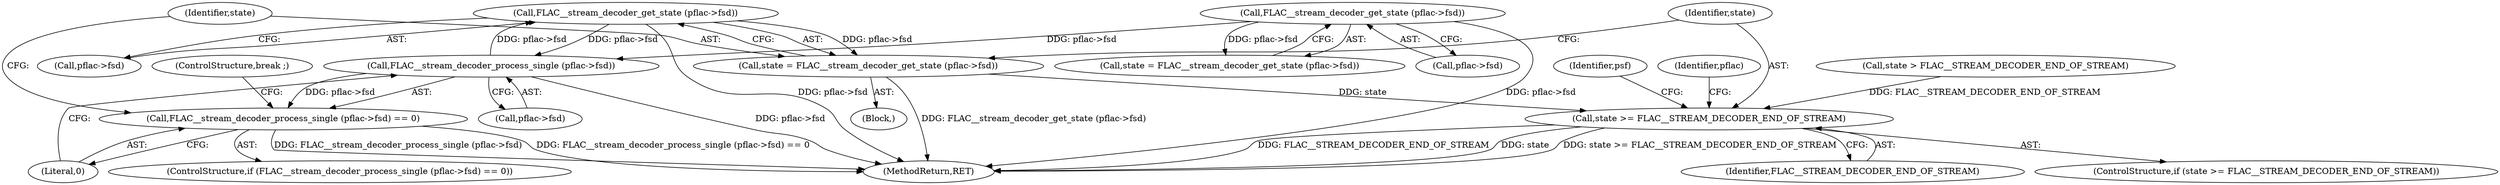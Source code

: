 digraph "0_libsndfile_60b234301adf258786d8b90be5c1d437fc8799e0_0@pointer" {
"1000194" [label="(Call,FLAC__stream_decoder_get_state (pflac->fsd))"];
"1000186" [label="(Call,FLAC__stream_decoder_process_single (pflac->fsd))"];
"1000194" [label="(Call,FLAC__stream_decoder_get_state (pflac->fsd))"];
"1000135" [label="(Call,FLAC__stream_decoder_get_state (pflac->fsd))"];
"1000185" [label="(Call,FLAC__stream_decoder_process_single (pflac->fsd) == 0)"];
"1000192" [label="(Call,state = FLAC__stream_decoder_get_state (pflac->fsd))"];
"1000199" [label="(Call,state >= FLAC__STREAM_DECODER_END_OF_STREAM)"];
"1000187" [label="(Call,pflac->fsd)"];
"1000192" [label="(Call,state = FLAC__stream_decoder_get_state (pflac->fsd))"];
"1000185" [label="(Call,FLAC__stream_decoder_process_single (pflac->fsd) == 0)"];
"1000140" [label="(Call,state > FLAC__STREAM_DECODER_END_OF_STREAM)"];
"1000193" [label="(Identifier,state)"];
"1000183" [label="(Block,)"];
"1000186" [label="(Call,FLAC__stream_decoder_process_single (pflac->fsd))"];
"1000224" [label="(MethodReturn,RET)"];
"1000199" [label="(Call,state >= FLAC__STREAM_DECODER_END_OF_STREAM)"];
"1000204" [label="(Identifier,psf)"];
"1000136" [label="(Call,pflac->fsd)"];
"1000190" [label="(Literal,0)"];
"1000194" [label="(Call,FLAC__stream_decoder_get_state (pflac->fsd))"];
"1000184" [label="(ControlStructure,if (FLAC__stream_decoder_process_single (pflac->fsd) == 0))"];
"1000198" [label="(ControlStructure,if (state >= FLAC__STREAM_DECODER_END_OF_STREAM))"];
"1000195" [label="(Call,pflac->fsd)"];
"1000135" [label="(Call,FLAC__stream_decoder_get_state (pflac->fsd))"];
"1000178" [label="(Identifier,pflac)"];
"1000191" [label="(ControlStructure,break ;)"];
"1000133" [label="(Call,state = FLAC__stream_decoder_get_state (pflac->fsd))"];
"1000201" [label="(Identifier,FLAC__STREAM_DECODER_END_OF_STREAM)"];
"1000200" [label="(Identifier,state)"];
"1000194" -> "1000192"  [label="AST: "];
"1000194" -> "1000195"  [label="CFG: "];
"1000195" -> "1000194"  [label="AST: "];
"1000192" -> "1000194"  [label="CFG: "];
"1000194" -> "1000224"  [label="DDG: pflac->fsd"];
"1000194" -> "1000186"  [label="DDG: pflac->fsd"];
"1000194" -> "1000192"  [label="DDG: pflac->fsd"];
"1000186" -> "1000194"  [label="DDG: pflac->fsd"];
"1000186" -> "1000185"  [label="AST: "];
"1000186" -> "1000187"  [label="CFG: "];
"1000187" -> "1000186"  [label="AST: "];
"1000190" -> "1000186"  [label="CFG: "];
"1000186" -> "1000224"  [label="DDG: pflac->fsd"];
"1000186" -> "1000185"  [label="DDG: pflac->fsd"];
"1000135" -> "1000186"  [label="DDG: pflac->fsd"];
"1000135" -> "1000133"  [label="AST: "];
"1000135" -> "1000136"  [label="CFG: "];
"1000136" -> "1000135"  [label="AST: "];
"1000133" -> "1000135"  [label="CFG: "];
"1000135" -> "1000224"  [label="DDG: pflac->fsd"];
"1000135" -> "1000133"  [label="DDG: pflac->fsd"];
"1000185" -> "1000184"  [label="AST: "];
"1000185" -> "1000190"  [label="CFG: "];
"1000190" -> "1000185"  [label="AST: "];
"1000191" -> "1000185"  [label="CFG: "];
"1000193" -> "1000185"  [label="CFG: "];
"1000185" -> "1000224"  [label="DDG: FLAC__stream_decoder_process_single (pflac->fsd)"];
"1000185" -> "1000224"  [label="DDG: FLAC__stream_decoder_process_single (pflac->fsd) == 0"];
"1000192" -> "1000183"  [label="AST: "];
"1000193" -> "1000192"  [label="AST: "];
"1000200" -> "1000192"  [label="CFG: "];
"1000192" -> "1000224"  [label="DDG: FLAC__stream_decoder_get_state (pflac->fsd)"];
"1000192" -> "1000199"  [label="DDG: state"];
"1000199" -> "1000198"  [label="AST: "];
"1000199" -> "1000201"  [label="CFG: "];
"1000200" -> "1000199"  [label="AST: "];
"1000201" -> "1000199"  [label="AST: "];
"1000178" -> "1000199"  [label="CFG: "];
"1000204" -> "1000199"  [label="CFG: "];
"1000199" -> "1000224"  [label="DDG: state >= FLAC__STREAM_DECODER_END_OF_STREAM"];
"1000199" -> "1000224"  [label="DDG: FLAC__STREAM_DECODER_END_OF_STREAM"];
"1000199" -> "1000224"  [label="DDG: state"];
"1000140" -> "1000199"  [label="DDG: FLAC__STREAM_DECODER_END_OF_STREAM"];
}
